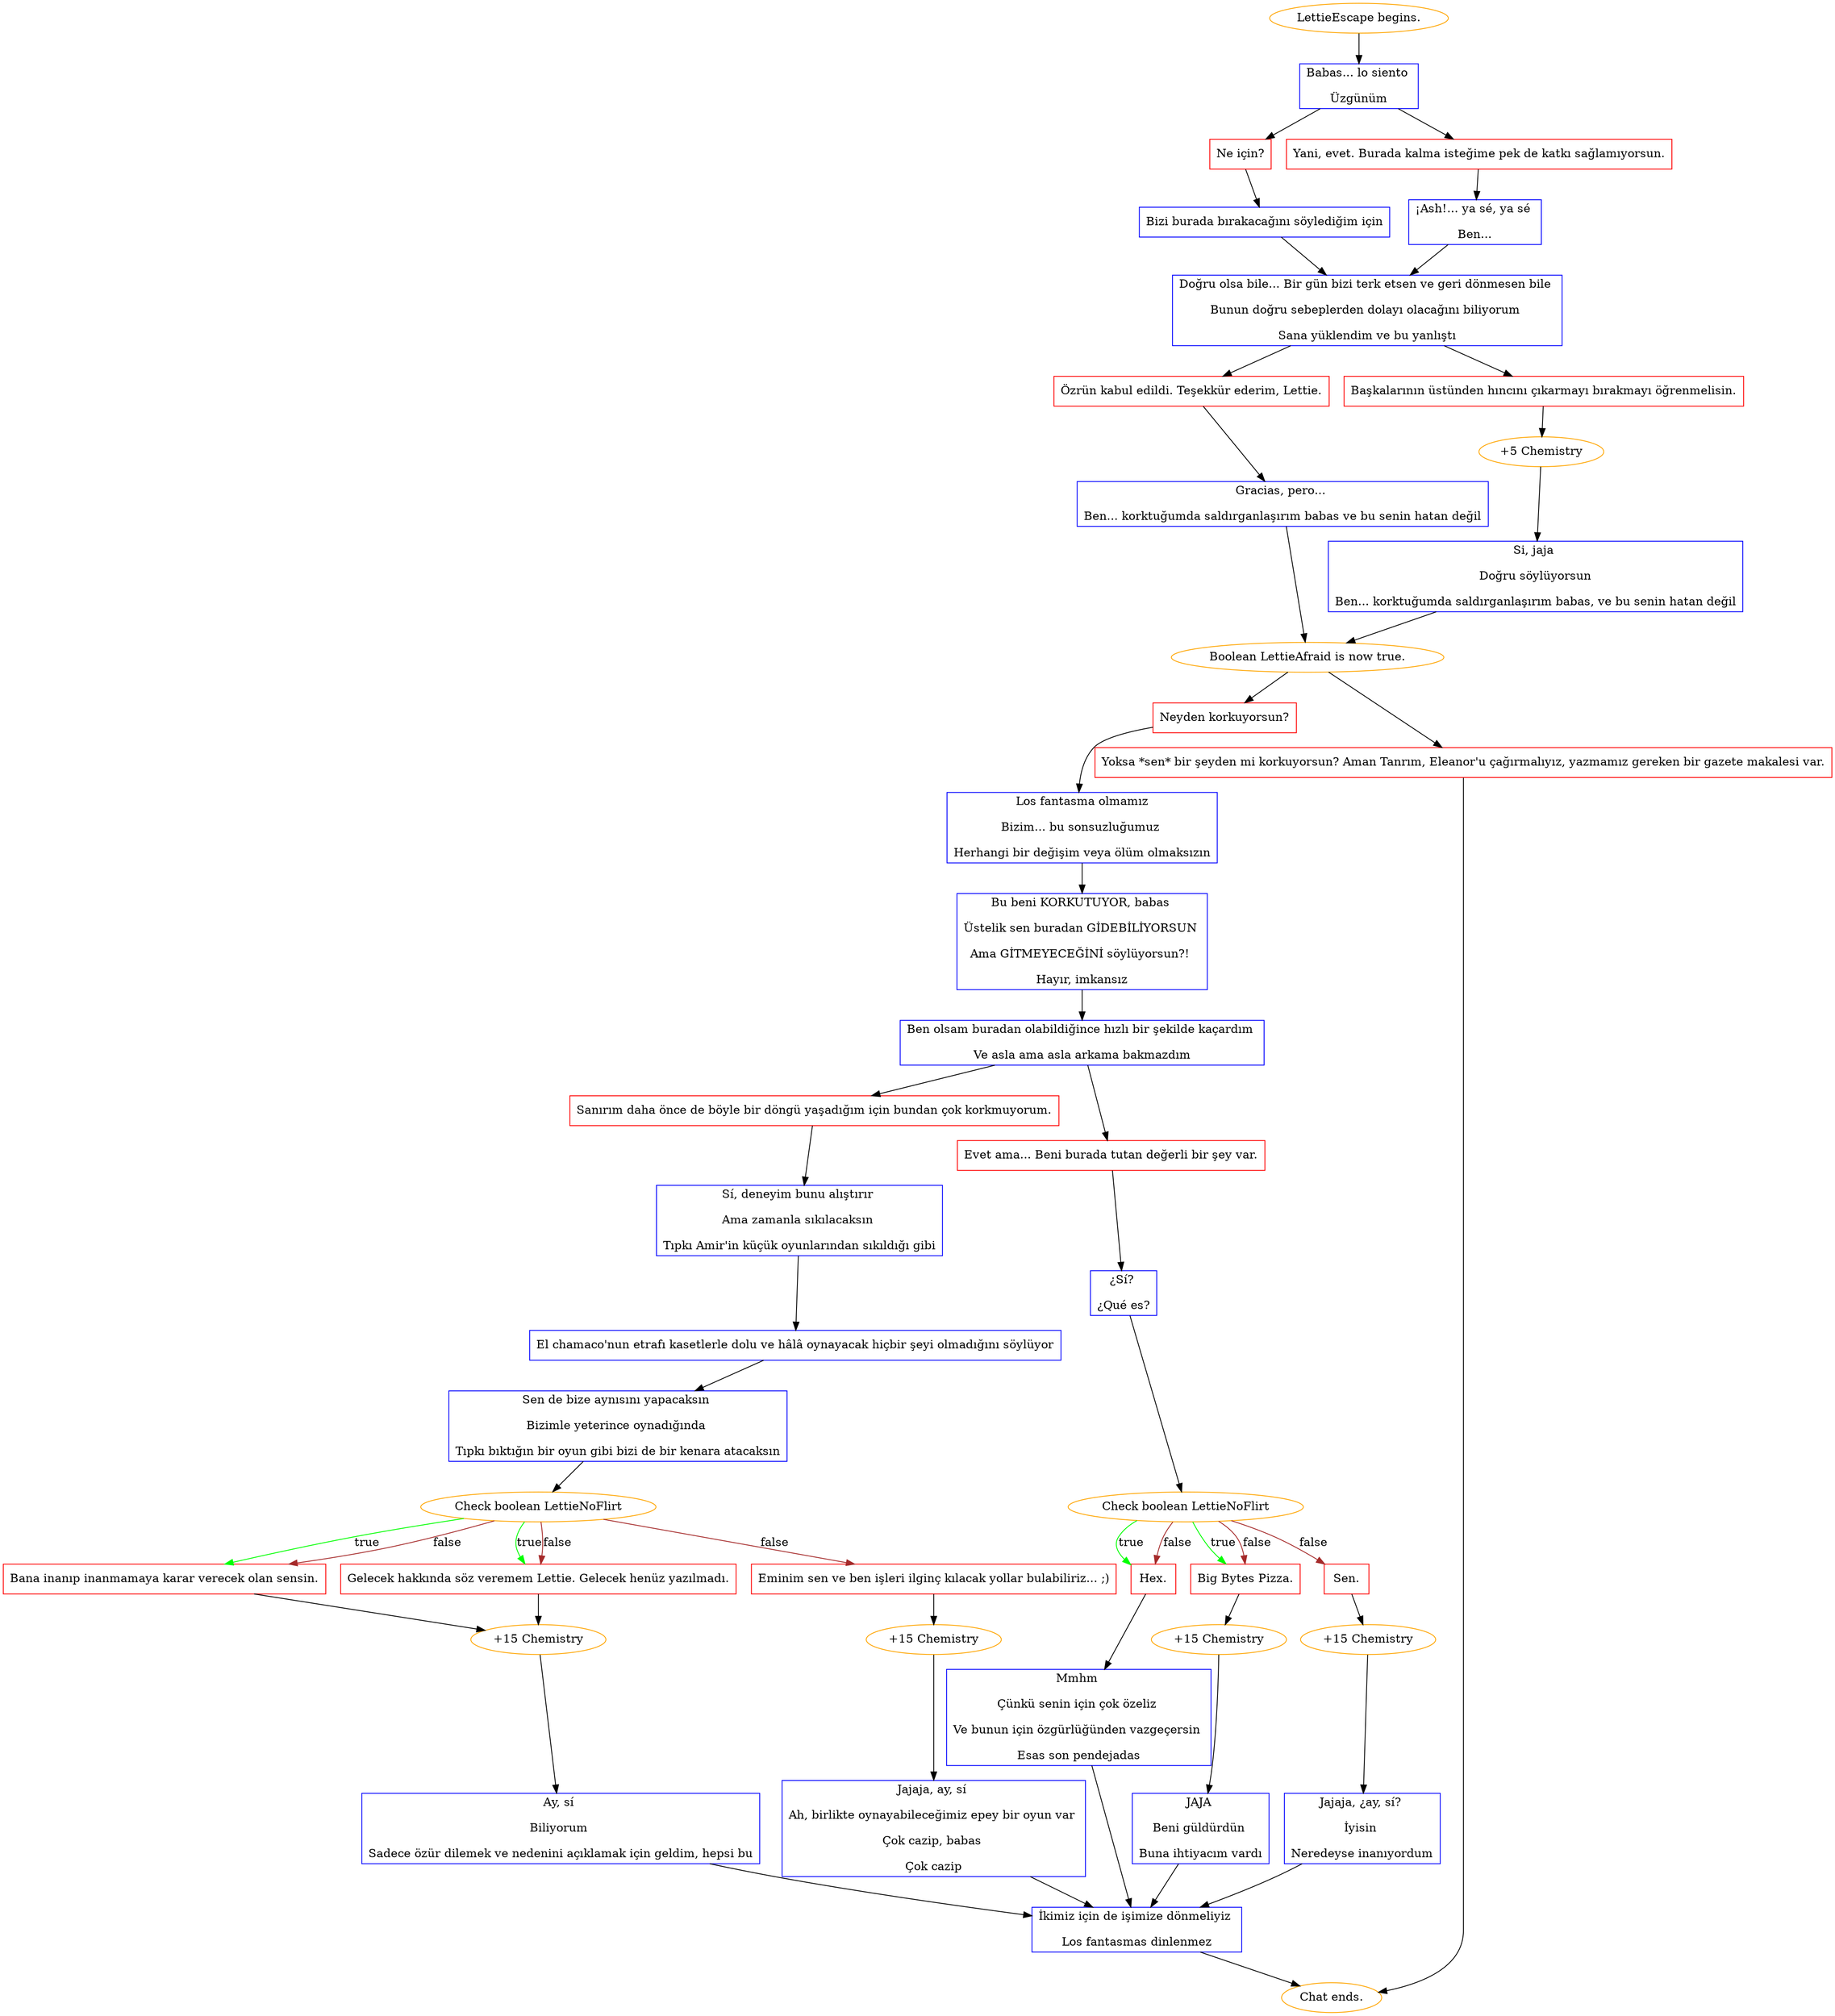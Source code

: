 digraph {
	"LettieEscape begins." [color=orange];
		"LettieEscape begins." -> j3759603079;
	j3759603079 [label="Babas... lo siento 
Üzgünüm",shape=box,color=blue];
		j3759603079 -> j2728452339;
		j3759603079 -> j1356596068;
	j2728452339 [label="Ne için?",shape=box,color=red];
		j2728452339 -> j846757051;
	j1356596068 [label="Yani, evet. Burada kalma isteğime pek de katkı sağlamıyorsun.",shape=box,color=red];
		j1356596068 -> j4156077779;
	j846757051 [label="Bizi burada bırakacağını söylediğim için",shape=box,color=blue];
		j846757051 -> j4262583643;
	j4156077779 [label="¡Ash!... ya sé, ya sé 
Ben...",shape=box,color=blue];
		j4156077779 -> j4262583643;
	j4262583643 [label="Doğru olsa bile... Bir gün bizi terk etsen ve geri dönmesen bile 
Bunun doğru sebeplerden dolayı olacağını biliyorum 
Sana yüklendim ve bu yanlıştı",shape=box,color=blue];
		j4262583643 -> j1719630400;
		j4262583643 -> j1663414192;
	j1719630400 [label="Özrün kabul edildi. Teşekkür ederim, Lettie.",shape=box,color=red];
		j1719630400 -> j2839165630;
	j1663414192 [label="Başkalarının üstünden hıncını çıkarmayı bırakmayı öğrenmelisin.",shape=box,color=red];
		j1663414192 -> j1453291898;
	j2839165630 [label="Gracias, pero... 
Ben... korktuğumda saldırganlaşırım babas ve bu senin hatan değil",shape=box,color=blue];
		j2839165630 -> j3583486497;
	j1453291898 [label="+5 Chemistry",color=orange];
		j1453291898 -> j1814073338;
	j3583486497 [label="Boolean LettieAfraid is now true.",color=orange];
		j3583486497 -> j1617415639;
		j3583486497 -> j4046765229;
	j1814073338 [label="Si, jaja 
Doğru söylüyorsun
Ben... korktuğumda saldırganlaşırım babas, ve bu senin hatan değil",shape=box,color=blue];
		j1814073338 -> j3583486497;
	j1617415639 [label="Neyden korkuyorsun?",shape=box,color=red];
		j1617415639 -> j3184350710;
	j4046765229 [label="Yoksa *sen* bir şeyden mi korkuyorsun? Aman Tanrım, Eleanor'u çağırmalıyız, yazmamız gereken bir gazete makalesi var.",shape=box,color=red];
		j4046765229 -> "Chat ends.";
	j3184350710 [label="Los fantasma olmamız
Bizim... bu sonsuzluğumuz 
Herhangi bir değişim veya ölüm olmaksızın",shape=box,color=blue];
		j3184350710 -> j3038394681;
	"Chat ends." [color=orange];
	j3038394681 [label="Bu beni KORKUTUYOR, babas 
Üstelik sen buradan GİDEBİLİYORSUN 
Ama GİTMEYECEĞİNİ söylüyorsun?! 
Hayır, imkansız",shape=box,color=blue];
		j3038394681 -> j1167090308;
	j1167090308 [label="Ben olsam buradan olabildiğince hızlı bir şekilde kaçardım 
Ve asla ama asla arkama bakmazdım",shape=box,color=blue];
		j1167090308 -> j908556948;
		j1167090308 -> j2588753388;
	j908556948 [label="Sanırım daha önce de böyle bir döngü yaşadığım için bundan çok korkmuyorum.",shape=box,color=red];
		j908556948 -> j1452315828;
	j2588753388 [label="Evet ama... Beni burada tutan değerli bir şey var.",shape=box,color=red];
		j2588753388 -> j3078940324;
	j1452315828 [label="Sí, deneyim bunu alıştırır 
Ama zamanla sıkılacaksın 
Tıpkı Amir'in küçük oyunlarından sıkıldığı gibi",shape=box,color=blue];
		j1452315828 -> j4046743157;
	j3078940324 [label="¿Sí? 
¿Qué es?",shape=box,color=blue];
		j3078940324 -> j951984688;
	j4046743157 [label="El chamaco'nun etrafı kasetlerle dolu ve hâlâ oynayacak hiçbir şeyi olmadığını söylüyor",shape=box,color=blue];
		j4046743157 -> j3009783822;
	j951984688 [label="Check boolean LettieNoFlirt",color=orange];
		j951984688 -> j2464783244 [label=true,color=green];
		j951984688 -> j2194945779 [label=true,color=green];
		j951984688 -> j2464783244 [label=false,color=brown];
		j951984688 -> j2194945779 [label=false,color=brown];
		j951984688 -> j3568365947 [label=false,color=brown];
	j3009783822 [label="Sen de bize aynısını yapacaksın 
Bizimle yeterince oynadığında 
Tıpkı bıktığın bir oyun gibi bizi de bir kenara atacaksın",shape=box,color=blue];
		j3009783822 -> j4268600434;
	j2464783244 [label="Hex.",shape=box,color=red];
		j2464783244 -> j2132363937;
	j2194945779 [label="Big Bytes Pizza.",shape=box,color=red];
		j2194945779 -> j3725294430;
	j3568365947 [label="Sen.",shape=box,color=red];
		j3568365947 -> j1478473427;
	j4268600434 [label="Check boolean LettieNoFlirt",color=orange];
		j4268600434 -> j2804433952 [label=true,color=green];
		j4268600434 -> j3077263785 [label=true,color=green];
		j4268600434 -> j2804433952 [label=false,color=brown];
		j4268600434 -> j3077263785 [label=false,color=brown];
		j4268600434 -> j2009954108 [label=false,color=brown];
	j2132363937 [label="Mmhm 
Çünkü senin için çok özeliz 
Ve bunun için özgürlüğünden vazgeçersin 
Esas son pendejadas",shape=box,color=blue];
		j2132363937 -> j3158198327;
	j3725294430 [label="+15 Chemistry",color=orange];
		j3725294430 -> j3367521599;
	j1478473427 [label="+15 Chemistry",color=orange];
		j1478473427 -> j876321070;
	j2804433952 [label="Bana inanıp inanmamaya karar verecek olan sensin.",shape=box,color=red];
		j2804433952 -> j130889802;
	j3077263785 [label="Gelecek hakkında söz veremem Lettie. Gelecek henüz yazılmadı.",shape=box,color=red];
		j3077263785 -> j130889802;
	j2009954108 [label="Eminim sen ve ben işleri ilginç kılacak yollar bulabiliriz... ;)",shape=box,color=red];
		j2009954108 -> j4203638000;
	j3158198327 [label="İkimiz için de işimize dönmeliyiz 
Los fantasmas dinlenmez",shape=box,color=blue];
		j3158198327 -> "Chat ends.";
	j3367521599 [label="JAJA 
Beni güldürdün 
Buna ihtiyacım vardı",shape=box,color=blue];
		j3367521599 -> j3158198327;
	j876321070 [label="Jajaja, ¿ay, sí? 
İyisin 
Neredeyse inanıyordum",shape=box,color=blue];
		j876321070 -> j3158198327;
	j130889802 [label="+15 Chemistry",color=orange];
		j130889802 -> j3496668382;
	j4203638000 [label="+15 Chemistry",color=orange];
		j4203638000 -> j1179162659;
	j3496668382 [label="Ay, sí 
Biliyorum 
Sadece özür dilemek ve nedenini açıklamak için geldim, hepsi bu",shape=box,color=blue];
		j3496668382 -> j3158198327;
	j1179162659 [label="Jajaja, ay, sí 
Ah, birlikte oynayabileceğimiz epey bir oyun var 
Çok cazip, babas 
Çok cazip",shape=box,color=blue];
		j1179162659 -> j3158198327;
}